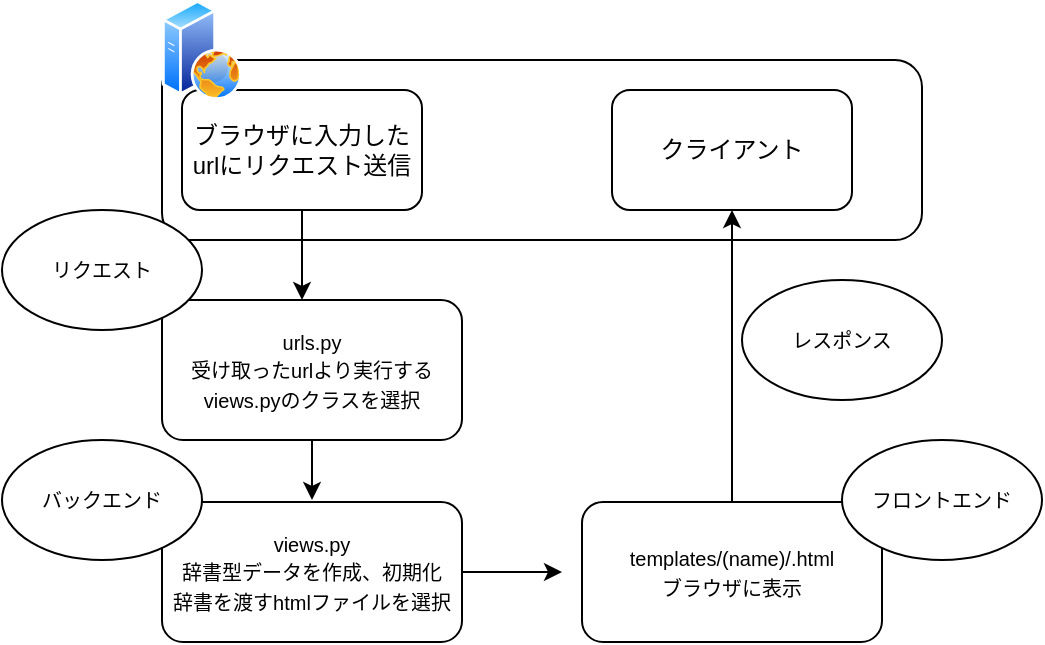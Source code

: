<mxfile>
    <diagram id="0bwO2REqlZPoZU6mvr11" name="ページ1">
        <mxGraphModel dx="622" dy="509" grid="1" gridSize="10" guides="1" tooltips="1" connect="1" arrows="1" fold="1" page="1" pageScale="1" pageWidth="827" pageHeight="1169" math="0" shadow="0">
            <root>
                <mxCell id="0"/>
                <mxCell id="1" parent="0"/>
                <mxCell id="5" value="" style="rounded=1;whiteSpace=wrap;html=1;" parent="1" vertex="1">
                    <mxGeometry x="110" y="110" width="380" height="90" as="geometry"/>
                </mxCell>
                <mxCell id="7" style="edgeStyle=none;html=1;exitX=0.5;exitY=1;exitDx=0;exitDy=0;" parent="1" source="6" edge="1">
                    <mxGeometry relative="1" as="geometry">
                        <mxPoint x="180" y="230" as="targetPoint"/>
                    </mxGeometry>
                </mxCell>
                <mxCell id="6" value="ブラウザに入力したurlにリクエスト送信" style="rounded=1;whiteSpace=wrap;html=1;" parent="1" vertex="1">
                    <mxGeometry x="120" y="125" width="120" height="60" as="geometry"/>
                </mxCell>
                <mxCell id="4" value="" style="aspect=fixed;perimeter=ellipsePerimeter;html=1;align=center;shadow=0;dashed=0;spacingTop=3;image;image=img/lib/active_directory/web_server.svg;" parent="1" vertex="1">
                    <mxGeometry x="110" y="80" width="40" height="50" as="geometry"/>
                </mxCell>
                <mxCell id="13" style="edgeStyle=none;html=1;exitX=0.5;exitY=1;exitDx=0;exitDy=0;fontSize=10;" parent="1" source="9" edge="1">
                    <mxGeometry relative="1" as="geometry">
                        <mxPoint x="185" y="330" as="targetPoint"/>
                    </mxGeometry>
                </mxCell>
                <mxCell id="9" value="&lt;font style=&quot;font-size: 10px&quot;&gt;urls.py&lt;/font&gt;&lt;br&gt;&lt;font style=&quot;font-size: 10px&quot;&gt;受け取ったurlより実行するviews.pyのクラスを選択&lt;/font&gt;" style="rounded=1;whiteSpace=wrap;html=1;" parent="1" vertex="1">
                    <mxGeometry x="110" y="230" width="150" height="70" as="geometry"/>
                </mxCell>
                <mxCell id="14" style="edgeStyle=none;html=1;fontSize=10;" parent="1" source="11" edge="1">
                    <mxGeometry relative="1" as="geometry">
                        <mxPoint x="310" y="366" as="targetPoint"/>
                    </mxGeometry>
                </mxCell>
                <mxCell id="11" value="&lt;font style=&quot;font-size: 10px&quot;&gt;views.py&lt;br&gt;辞書型データを作成、初期化&lt;br&gt;辞書を渡すhtmlファイルを選択&lt;br&gt;&lt;/font&gt;" style="rounded=1;whiteSpace=wrap;html=1;" parent="1" vertex="1">
                    <mxGeometry x="110" y="331" width="150" height="70" as="geometry"/>
                </mxCell>
                <mxCell id="16" style="edgeStyle=none;html=1;entryX=0.5;entryY=1;entryDx=0;entryDy=0;fontSize=10;" parent="1" source="15" target="17" edge="1">
                    <mxGeometry relative="1" as="geometry"/>
                </mxCell>
                <mxCell id="15" value="&lt;font style=&quot;font-size: 10px&quot;&gt;templates/(name)/.html&lt;br&gt;ブラウザに表示&lt;br&gt;&lt;/font&gt;" style="rounded=1;whiteSpace=wrap;html=1;" parent="1" vertex="1">
                    <mxGeometry x="320" y="331" width="150" height="70" as="geometry"/>
                </mxCell>
                <mxCell id="17" value="クライアント" style="rounded=1;whiteSpace=wrap;html=1;" parent="1" vertex="1">
                    <mxGeometry x="335" y="125" width="120" height="60" as="geometry"/>
                </mxCell>
                <mxCell id="18" value="リクエスト" style="ellipse;whiteSpace=wrap;html=1;fontSize=10;" parent="1" vertex="1">
                    <mxGeometry x="30" y="185" width="100" height="60" as="geometry"/>
                </mxCell>
                <mxCell id="19" value="レスポンス" style="ellipse;whiteSpace=wrap;html=1;fontSize=10;" parent="1" vertex="1">
                    <mxGeometry x="400" y="220" width="100" height="60" as="geometry"/>
                </mxCell>
                <mxCell id="21" value="バックエンド" style="ellipse;whiteSpace=wrap;html=1;fontSize=10;" vertex="1" parent="1">
                    <mxGeometry x="30" y="300" width="100" height="60" as="geometry"/>
                </mxCell>
                <mxCell id="22" value="フロントエンド" style="ellipse;whiteSpace=wrap;html=1;fontSize=10;" vertex="1" parent="1">
                    <mxGeometry x="450" y="300" width="100" height="60" as="geometry"/>
                </mxCell>
            </root>
        </mxGraphModel>
    </diagram>
</mxfile>